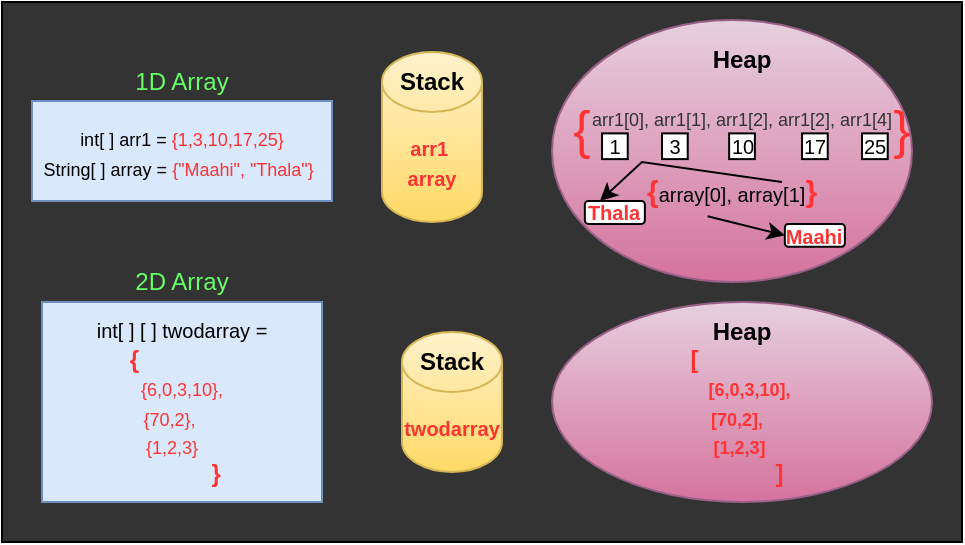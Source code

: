 <mxfile version="27.2.0">
  <diagram name="Page-1" id="4gWzJ-evPD3haTWPr5zk">
    <mxGraphModel dx="524" dy="278" grid="1" gridSize="10" guides="1" tooltips="1" connect="1" arrows="1" fold="1" page="1" pageScale="1" pageWidth="480" pageHeight="270" math="0" shadow="0">
      <root>
        <mxCell id="0" />
        <mxCell id="1" parent="0" />
        <mxCell id="64wtPuvB0Fm50-fOGABp-1" value="" style="rounded=0;whiteSpace=wrap;html=1;fillColor=#333333;movable=0;resizable=0;rotatable=0;deletable=0;editable=0;locked=1;connectable=0;" parent="1" vertex="1">
          <mxGeometry width="480" height="270" as="geometry" />
        </mxCell>
        <mxCell id="64wtPuvB0Fm50-fOGABp-3" value="&lt;font style=&quot;font-size: 9px;&quot;&gt;int[ ] arr1 =&lt;font style=&quot;color: rgb(255, 217, 102);&quot;&gt; &lt;/font&gt;&lt;font style=&quot;color: rgb(255, 51, 51);&quot;&gt;{1,3,10,17,25}&lt;br&gt;&lt;/font&gt;&lt;/font&gt;&lt;span style=&quot;font-size: 9px;&quot;&gt;String[ ] array =&lt;/span&gt;&lt;font style=&quot;font-size: 9px; color: rgb(255, 217, 102);&quot;&gt;&amp;nbsp;&lt;/font&gt;&lt;font style=&quot;font-size: 9px; color: rgb(255, 51, 51);&quot;&gt;{&quot;Maahi&quot;, &quot;Thala&quot;}&lt;/font&gt;&amp;nbsp;" style="rounded=0;whiteSpace=wrap;html=1;fillColor=#dae8fc;strokeColor=#6c8ebf;" parent="1" vertex="1">
          <mxGeometry x="15" y="49.5" width="150" height="50" as="geometry" />
        </mxCell>
        <mxCell id="64wtPuvB0Fm50-fOGABp-5" value="&lt;b&gt;&lt;font style=&quot;color: rgb(255, 51, 51); font-size: 10px;&quot;&gt;arr1&amp;nbsp;&lt;br&gt;array&lt;/font&gt;&lt;/b&gt;" style="shape=cylinder3;whiteSpace=wrap;html=1;boundedLbl=1;backgroundOutline=1;size=15;fillColor=#fff2cc;strokeColor=#d6b656;gradientColor=#ffd966;" parent="1" vertex="1">
          <mxGeometry x="190" y="25" width="50" height="85" as="geometry" />
        </mxCell>
        <mxCell id="64wtPuvB0Fm50-fOGABp-6" value="&lt;b&gt;Stack&lt;/b&gt;" style="text;html=1;align=center;verticalAlign=middle;whiteSpace=wrap;rounded=0;" parent="1" vertex="1">
          <mxGeometry x="185" y="25" width="60" height="30" as="geometry" />
        </mxCell>
        <mxCell id="64wtPuvB0Fm50-fOGABp-7" value="" style="ellipse;whiteSpace=wrap;html=1;fillColor=#e6d0de;gradientColor=#d5739d;strokeColor=#996185;" parent="1" vertex="1">
          <mxGeometry x="275" y="9" width="180" height="131" as="geometry" />
        </mxCell>
        <mxCell id="64wtPuvB0Fm50-fOGABp-8" value="&lt;b&gt;Heap&lt;/b&gt;" style="text;html=1;align=center;verticalAlign=middle;whiteSpace=wrap;rounded=0;" parent="1" vertex="1">
          <mxGeometry x="340" y="13.75" width="60" height="30" as="geometry" />
        </mxCell>
        <mxCell id="64wtPuvB0Fm50-fOGABp-9" value="&lt;font style=&quot;color: rgb(51, 51, 51);&quot;&gt;&lt;font style=&quot;font-size: 9px;&quot;&gt;arr1[0], arr1[1], arr1[2], arr1[2], arr1[4]&lt;/font&gt;&lt;/font&gt;" style="text;html=1;align=center;verticalAlign=middle;whiteSpace=wrap;rounded=0;" parent="1" vertex="1">
          <mxGeometry x="260" y="42.5" width="220" height="30" as="geometry" />
        </mxCell>
        <mxCell id="64wtPuvB0Fm50-fOGABp-11" value="&lt;font style=&quot;font-size: 10px;&quot;&gt;3&lt;/font&gt;" style="whiteSpace=wrap;html=1;aspect=fixed;" parent="1" vertex="1">
          <mxGeometry x="330" y="65.69" width="12.87" height="12.87" as="geometry" />
        </mxCell>
        <mxCell id="64wtPuvB0Fm50-fOGABp-23" value="&lt;font style=&quot;color: rgb(102, 255, 102);&quot;&gt;1D Array&lt;/font&gt;" style="text;html=1;align=center;verticalAlign=middle;whiteSpace=wrap;rounded=0;" parent="1" vertex="1">
          <mxGeometry x="60" y="25" width="60" height="30" as="geometry" />
        </mxCell>
        <mxCell id="64wtPuvB0Fm50-fOGABp-24" value="&lt;font style=&quot;color: rgb(102, 255, 102);&quot;&gt;2D Array&lt;/font&gt;" style="text;html=1;align=center;verticalAlign=middle;whiteSpace=wrap;rounded=0;" parent="1" vertex="1">
          <mxGeometry x="40" y="160" width="60" height="30" as="geometry" />
        </mxCell>
        <mxCell id="64wtPuvB0Fm50-fOGABp-25" value="&lt;font style=&quot;&quot;&gt;&lt;font style=&quot;font-size: 10px;&quot;&gt;int[ ] [ ] twodarray =&lt;/font&gt;&lt;font style=&quot;font-size: 9px; color: rgb(255, 217, 102);&quot;&gt; &lt;br&gt;&lt;/font&gt;&lt;font style=&quot;color: rgb(255, 51, 51);&quot;&gt;&lt;b&gt;&lt;font&gt;{&lt;/font&gt;&lt;font style=&quot;font-size: 9px;&quot;&gt;&amp;nbsp;&lt;/font&gt;&lt;/b&gt;&lt;/font&gt;&lt;font style=&quot;font-size: 9px; color: rgb(255, 51, 51);&quot;&gt; &amp;nbsp; &amp;nbsp; &amp;nbsp; &amp;nbsp; &amp;nbsp; &amp;nbsp; &amp;nbsp; &amp;nbsp; &amp;nbsp;&lt;br&gt;{6,0,3,10},&lt;br&gt;{70,2},&amp;nbsp; &amp;nbsp; &amp;nbsp;&lt;br&gt;{1,2,3}&amp;nbsp; &amp;nbsp;&amp;nbsp;&lt;br&gt;&amp;nbsp; &amp;nbsp; &amp;nbsp; &amp;nbsp; &amp;nbsp; &amp;nbsp; &amp;nbsp; &amp;nbsp;&lt;/font&gt;&lt;font style=&quot;color: rgb(255, 51, 51);&quot;&gt;&lt;b&gt;}&lt;/b&gt;&lt;/font&gt;&lt;/font&gt;&lt;font&gt;&lt;b&gt;&amp;nbsp;&lt;/b&gt;&lt;/font&gt;" style="rounded=0;whiteSpace=wrap;html=1;fillColor=#dae8fc;strokeColor=#6c8ebf;" parent="1" vertex="1">
          <mxGeometry x="20" y="150" width="140" height="100" as="geometry" />
        </mxCell>
        <mxCell id="64wtPuvB0Fm50-fOGABp-26" value="&lt;font color=&quot;#ff3333&quot;&gt;&lt;span style=&quot;font-size: 10px;&quot;&gt;&lt;b&gt;twodarray&lt;/b&gt;&lt;/span&gt;&lt;/font&gt;" style="shape=cylinder3;whiteSpace=wrap;html=1;boundedLbl=1;backgroundOutline=1;size=15;fillColor=#fff2cc;strokeColor=#d6b656;gradientColor=#ffd966;" parent="1" vertex="1">
          <mxGeometry x="200" y="165" width="50" height="70" as="geometry" />
        </mxCell>
        <mxCell id="64wtPuvB0Fm50-fOGABp-27" value="&lt;b&gt;Stack&lt;/b&gt;" style="text;html=1;align=center;verticalAlign=middle;whiteSpace=wrap;rounded=0;" parent="1" vertex="1">
          <mxGeometry x="195" y="165" width="60" height="30" as="geometry" />
        </mxCell>
        <mxCell id="64wtPuvB0Fm50-fOGABp-28" value="&lt;div&gt;&lt;b&gt;&lt;font style=&quot;color: rgb(255, 51, 51);&quot;&gt;&lt;font style=&quot;&quot;&gt;&lt;br&gt;&lt;/font&gt;&lt;/font&gt;&lt;/b&gt;&lt;/div&gt;&lt;b&gt;&lt;font style=&quot;color: rgb(255, 51, 51);&quot;&gt;&lt;font style=&quot;&quot;&gt;[&lt;/font&gt;&lt;font style=&quot;font-size: 9px;&quot;&gt;&amp;nbsp;&lt;/font&gt;&lt;/font&gt;&lt;font style=&quot;font-size: 9px; color: rgb(255, 51, 51);&quot;&gt;&amp;nbsp;&amp;nbsp; &amp;nbsp; &amp;nbsp; &amp;nbsp; &amp;nbsp; &amp;nbsp; &amp;nbsp; &amp;nbsp; &amp;nbsp;&lt;br&gt;&amp;nbsp; &amp;nbsp;[6,0,3,10],&lt;br&gt;&amp;nbsp; &amp;nbsp;[70,2],&amp;nbsp; &amp;nbsp; &amp;nbsp;&lt;br&gt;&amp;nbsp; &amp;nbsp;[1,2,3]&amp;nbsp; &amp;nbsp;&amp;nbsp;&lt;br&gt;&amp;nbsp; &amp;nbsp; &amp;nbsp; &amp;nbsp; &amp;nbsp; &amp;nbsp; &amp;nbsp; &amp;nbsp;&lt;/font&gt;&lt;font style=&quot;color: rgb(255, 51, 51);&quot;&gt;]&lt;/font&gt;&lt;/b&gt;" style="ellipse;whiteSpace=wrap;html=1;fillColor=#e6d0de;gradientColor=#d5739d;strokeColor=#996185;" parent="1" vertex="1">
          <mxGeometry x="275" y="150" width="190" height="100" as="geometry" />
        </mxCell>
        <mxCell id="64wtPuvB0Fm50-fOGABp-29" value="&lt;b&gt;Heap&lt;/b&gt;" style="text;html=1;align=center;verticalAlign=middle;whiteSpace=wrap;rounded=0;" parent="1" vertex="1">
          <mxGeometry x="340" y="150" width="60" height="30" as="geometry" />
        </mxCell>
        <mxCell id="64wtPuvB0Fm50-fOGABp-32" value="&lt;font style=&quot;color: rgb(102, 255, 102);&quot;&gt;2D Array&lt;/font&gt;" style="text;html=1;align=center;verticalAlign=middle;whiteSpace=wrap;rounded=0;" parent="1" vertex="1">
          <mxGeometry x="60" y="130" width="60" height="20" as="geometry" />
        </mxCell>
        <mxCell id="gd6HZobyyJqjsRvMiYah-4" value="&lt;span style=&quot;font-size: 10px;&quot;&gt;1&lt;/span&gt;" style="whiteSpace=wrap;html=1;aspect=fixed;" vertex="1" parent="1">
          <mxGeometry x="300" y="65.69" width="12.87" height="12.87" as="geometry" />
        </mxCell>
        <mxCell id="gd6HZobyyJqjsRvMiYah-5" value="&lt;span style=&quot;font-size: 10px;&quot;&gt;10&lt;/span&gt;" style="whiteSpace=wrap;html=1;aspect=fixed;" vertex="1" parent="1">
          <mxGeometry x="363.57" y="65.69" width="12.87" height="12.87" as="geometry" />
        </mxCell>
        <mxCell id="gd6HZobyyJqjsRvMiYah-6" value="&lt;span style=&quot;font-size: 10px;&quot;&gt;17&lt;/span&gt;" style="whiteSpace=wrap;html=1;aspect=fixed;" vertex="1" parent="1">
          <mxGeometry x="400" y="65.69" width="12.87" height="12.87" as="geometry" />
        </mxCell>
        <mxCell id="gd6HZobyyJqjsRvMiYah-7" value="&lt;span style=&quot;font-size: 10px;&quot;&gt;25&lt;/span&gt;" style="whiteSpace=wrap;html=1;aspect=fixed;" vertex="1" parent="1">
          <mxGeometry x="430" y="65.69" width="12.87" height="12.87" as="geometry" />
        </mxCell>
        <mxCell id="gd6HZobyyJqjsRvMiYah-8" value="&lt;font style=&quot;font-size: 26px; color: rgb(255, 51, 51);&quot;&gt;{&lt;/font&gt;" style="text;html=1;align=center;verticalAlign=middle;whiteSpace=wrap;rounded=0;" vertex="1" parent="1">
          <mxGeometry x="260" y="48.56" width="60" height="30" as="geometry" />
        </mxCell>
        <mxCell id="gd6HZobyyJqjsRvMiYah-9" value="&lt;font color=&quot;#ff3333&quot;&gt;&lt;span style=&quot;font-size: 26px;&quot;&gt;}&lt;/span&gt;&lt;/font&gt;" style="text;html=1;align=center;verticalAlign=middle;whiteSpace=wrap;rounded=0;" vertex="1" parent="1">
          <mxGeometry x="420" y="48.56" width="60" height="30" as="geometry" />
        </mxCell>
        <mxCell id="gd6HZobyyJqjsRvMiYah-10" value="&lt;font style=&quot;&quot;&gt;&lt;font style=&quot;color: rgb(255, 51, 51); font-size: 15px;&quot;&gt;&lt;b&gt;{&lt;/b&gt;&lt;/font&gt;&lt;font style=&quot;font-size: 10px;&quot;&gt;array[0], array[1&lt;/font&gt;&lt;span style=&quot;font-size: 10px;&quot;&gt;]&lt;/span&gt;&lt;font style=&quot;color: rgb(255, 51, 51); font-size: 15px;&quot;&gt;&lt;b&gt;}&lt;/b&gt;&lt;/font&gt;&lt;/font&gt;" style="text;html=1;align=center;verticalAlign=middle;whiteSpace=wrap;rounded=0;" vertex="1" parent="1">
          <mxGeometry x="295" y="78.56" width="140" height="30" as="geometry" />
        </mxCell>
        <mxCell id="gd6HZobyyJqjsRvMiYah-11" value="&lt;b&gt;&lt;font style=&quot;font-size: 10px; color: rgb(255, 51, 51);&quot;&gt;Thala&lt;/font&gt;&lt;/b&gt;" style="rounded=1;whiteSpace=wrap;html=1;" vertex="1" parent="1">
          <mxGeometry x="291.43" y="99.5" width="30" height="11.44" as="geometry" />
        </mxCell>
        <mxCell id="gd6HZobyyJqjsRvMiYah-12" value="&lt;font color=&quot;#ff3333&quot;&gt;&lt;span style=&quot;font-size: 10px;&quot;&gt;&lt;b&gt;Maahi&lt;/b&gt;&lt;/span&gt;&lt;/font&gt;" style="rounded=1;whiteSpace=wrap;html=1;" vertex="1" parent="1">
          <mxGeometry x="391.43" y="110.94" width="30" height="11.44" as="geometry" />
        </mxCell>
        <mxCell id="gd6HZobyyJqjsRvMiYah-16" value="" style="endArrow=classic;html=1;rounded=0;entryX=0;entryY=0.5;entryDx=0;entryDy=0;exitX=0.413;exitY=0.952;exitDx=0;exitDy=0;exitPerimeter=0;" edge="1" parent="1" source="gd6HZobyyJqjsRvMiYah-10" target="gd6HZobyyJqjsRvMiYah-12">
          <mxGeometry width="50" height="50" relative="1" as="geometry">
            <mxPoint x="335" y="104.89" as="sourcePoint" />
            <mxPoint x="395" y="104.89" as="targetPoint" />
          </mxGeometry>
        </mxCell>
        <mxCell id="gd6HZobyyJqjsRvMiYah-17" value="" style="endArrow=classic;html=1;rounded=0;entryX=0.25;entryY=0;entryDx=0;entryDy=0;" edge="1" parent="1" target="gd6HZobyyJqjsRvMiYah-11">
          <mxGeometry width="50" height="50" relative="1" as="geometry">
            <mxPoint x="390" y="90" as="sourcePoint" />
            <mxPoint x="250" y="90" as="targetPoint" />
            <Array as="points">
              <mxPoint x="390" y="90" />
              <mxPoint x="320" y="80" />
            </Array>
          </mxGeometry>
        </mxCell>
      </root>
    </mxGraphModel>
  </diagram>
</mxfile>
